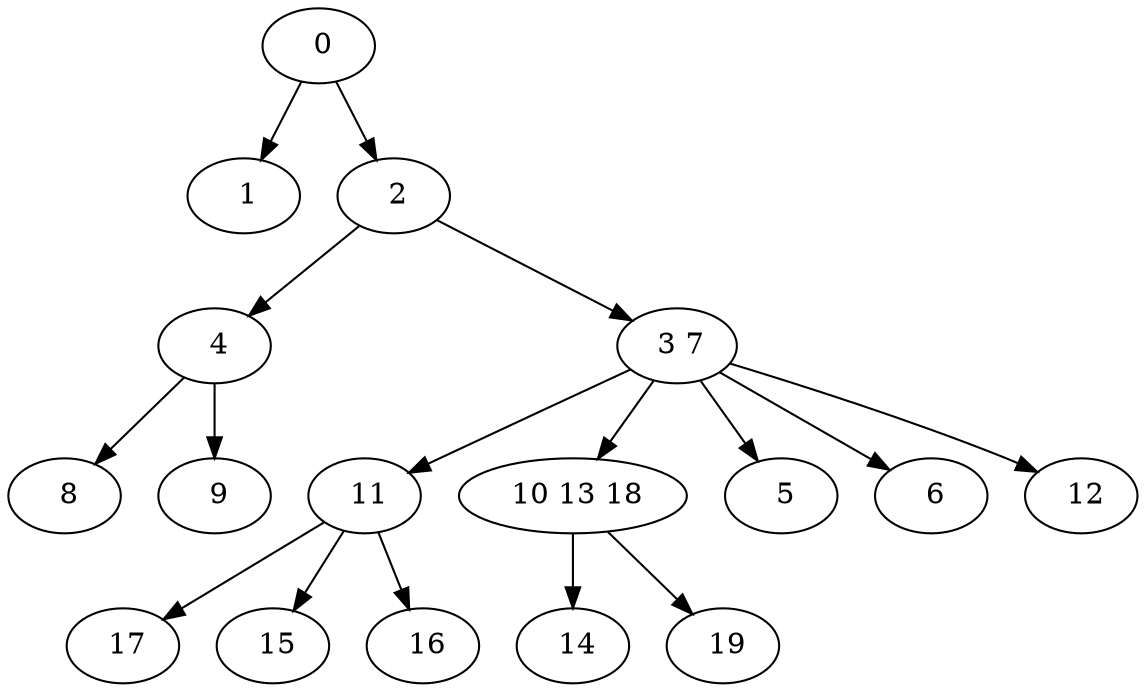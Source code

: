 digraph mytree {
" 0" -> " 1";
" 0" -> " 2";
" 1";
" 2" -> " 4";
" 2" -> " 3 7";
" 17";
" 4" -> " 8";
" 4" -> " 9";
" 3 7" -> " 11";
" 3 7" -> " 10 13 18";
" 3 7" -> " 5";
" 3 7" -> " 6";
" 3 7" -> " 12";
" 8";
" 9";
" 11" -> " 17";
" 11" -> " 15";
" 11" -> " 16";
" 15";
" 16";
" 10 13 18" -> " 14";
" 10 13 18" -> " 19";
" 14";
" 19";
" 5";
" 6";
" 12";
}
